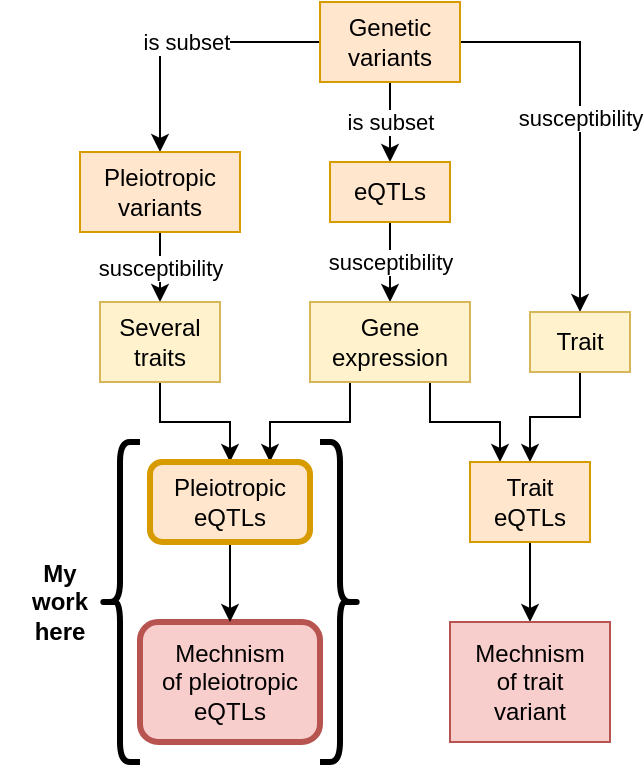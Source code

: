 <mxfile version="20.8.16" type="device"><diagram name="Page-1" id="4jnmvHTBxIrshDBZqZKS"><mxGraphModel dx="1418" dy="831" grid="1" gridSize="10" guides="1" tooltips="1" connect="1" arrows="1" fold="1" page="1" pageScale="1" pageWidth="1169" pageHeight="827" math="0" shadow="0"><root><mxCell id="0"/><mxCell id="1" parent="0"/><mxCell id="2UO9KACYVCGq0O0HUxgG-8" value="susceptibility" style="edgeStyle=orthogonalEdgeStyle;rounded=0;orthogonalLoop=1;jettySize=auto;html=1;exitX=1;exitY=0.5;exitDx=0;exitDy=0;entryX=0.5;entryY=0;entryDx=0;entryDy=0;" parent="1" source="2UO9KACYVCGq0O0HUxgG-1" target="2UO9KACYVCGq0O0HUxgG-2" edge="1"><mxGeometry relative="1" as="geometry"><Array as="points"><mxPoint x="610" y="100"/></Array></mxGeometry></mxCell><mxCell id="2UO9KACYVCGq0O0HUxgG-9" value="is subset" style="edgeStyle=orthogonalEdgeStyle;rounded=0;orthogonalLoop=1;jettySize=auto;html=1;" parent="1" source="2UO9KACYVCGq0O0HUxgG-1" target="2UO9KACYVCGq0O0HUxgG-4" edge="1"><mxGeometry relative="1" as="geometry"/></mxCell><mxCell id="2UO9KACYVCGq0O0HUxgG-16" value="is subset" style="edgeStyle=orthogonalEdgeStyle;rounded=0;orthogonalLoop=1;jettySize=auto;html=1;" parent="1" source="2UO9KACYVCGq0O0HUxgG-1" target="2UO9KACYVCGq0O0HUxgG-13" edge="1"><mxGeometry relative="1" as="geometry"/></mxCell><mxCell id="2UO9KACYVCGq0O0HUxgG-1" value="Genetic&lt;br&gt;variants" style="rounded=0;whiteSpace=wrap;html=1;fillColor=#ffe6cc;strokeColor=#d79b00;" parent="1" vertex="1"><mxGeometry x="480" y="80" width="70" height="40" as="geometry"/></mxCell><mxCell id="2UO9KACYVCGq0O0HUxgG-11" style="edgeStyle=orthogonalEdgeStyle;rounded=0;orthogonalLoop=1;jettySize=auto;html=1;" parent="1" source="2UO9KACYVCGq0O0HUxgG-2" target="2UO9KACYVCGq0O0HUxgG-7" edge="1"><mxGeometry relative="1" as="geometry"/></mxCell><mxCell id="2UO9KACYVCGq0O0HUxgG-2" value="Trait" style="rounded=0;whiteSpace=wrap;html=1;fillColor=#fff2cc;strokeColor=#d6b656;" parent="1" vertex="1"><mxGeometry x="585" y="235" width="50" height="30" as="geometry"/></mxCell><mxCell id="2UO9KACYVCGq0O0HUxgG-10" value="susceptibility" style="edgeStyle=orthogonalEdgeStyle;rounded=0;orthogonalLoop=1;jettySize=auto;html=1;" parent="1" source="2UO9KACYVCGq0O0HUxgG-4" target="2UO9KACYVCGq0O0HUxgG-5" edge="1"><mxGeometry relative="1" as="geometry"/></mxCell><mxCell id="2UO9KACYVCGq0O0HUxgG-4" value="eQTLs" style="rounded=0;whiteSpace=wrap;html=1;fillColor=#ffe6cc;strokeColor=#d79b00;" parent="1" vertex="1"><mxGeometry x="485" y="160" width="60" height="30" as="geometry"/></mxCell><mxCell id="2UO9KACYVCGq0O0HUxgG-12" style="edgeStyle=orthogonalEdgeStyle;rounded=0;orthogonalLoop=1;jettySize=auto;html=1;entryX=0.25;entryY=0;entryDx=0;entryDy=0;exitX=0.75;exitY=1;exitDx=0;exitDy=0;" parent="1" source="2UO9KACYVCGq0O0HUxgG-5" target="2UO9KACYVCGq0O0HUxgG-7" edge="1"><mxGeometry relative="1" as="geometry"/></mxCell><mxCell id="2UO9KACYVCGq0O0HUxgG-27" style="edgeStyle=orthogonalEdgeStyle;rounded=0;orthogonalLoop=1;jettySize=auto;html=1;exitX=0.25;exitY=1;exitDx=0;exitDy=0;entryX=0.75;entryY=0;entryDx=0;entryDy=0;" parent="1" source="2UO9KACYVCGq0O0HUxgG-5" target="2UO9KACYVCGq0O0HUxgG-21" edge="1"><mxGeometry relative="1" as="geometry"/></mxCell><mxCell id="2UO9KACYVCGq0O0HUxgG-5" value="Gene&lt;br&gt;expression" style="rounded=0;whiteSpace=wrap;html=1;fillColor=#fff2cc;strokeColor=#d6b656;" parent="1" vertex="1"><mxGeometry x="475" y="230" width="80" height="40" as="geometry"/></mxCell><mxCell id="2UO9KACYVCGq0O0HUxgG-29" value="" style="edgeStyle=orthogonalEdgeStyle;rounded=0;orthogonalLoop=1;jettySize=auto;html=1;" parent="1" source="2UO9KACYVCGq0O0HUxgG-7" target="2UO9KACYVCGq0O0HUxgG-18" edge="1"><mxGeometry relative="1" as="geometry"/></mxCell><mxCell id="2UO9KACYVCGq0O0HUxgG-7" value="Trait&lt;br&gt;eQTLs" style="rounded=0;whiteSpace=wrap;html=1;fillColor=#ffe6cc;strokeColor=#d79b00;" parent="1" vertex="1"><mxGeometry x="555" y="310" width="60" height="40" as="geometry"/></mxCell><mxCell id="2UO9KACYVCGq0O0HUxgG-17" value="susceptibility" style="edgeStyle=orthogonalEdgeStyle;rounded=0;orthogonalLoop=1;jettySize=auto;html=1;" parent="1" source="2UO9KACYVCGq0O0HUxgG-13" target="2UO9KACYVCGq0O0HUxgG-14" edge="1"><mxGeometry relative="1" as="geometry"/></mxCell><mxCell id="2UO9KACYVCGq0O0HUxgG-13" value="Pleiotropic&lt;br&gt;variants" style="rounded=0;whiteSpace=wrap;html=1;fillColor=#ffe6cc;strokeColor=#d79b00;" parent="1" vertex="1"><mxGeometry x="360" y="155" width="80" height="40" as="geometry"/></mxCell><mxCell id="2UO9KACYVCGq0O0HUxgG-23" style="edgeStyle=orthogonalEdgeStyle;rounded=0;orthogonalLoop=1;jettySize=auto;html=1;exitX=0.5;exitY=1;exitDx=0;exitDy=0;" parent="1" source="2UO9KACYVCGq0O0HUxgG-14" target="2UO9KACYVCGq0O0HUxgG-21" edge="1"><mxGeometry relative="1" as="geometry"/></mxCell><mxCell id="2UO9KACYVCGq0O0HUxgG-18" value="Mechnism&lt;br&gt;of trait&lt;br&gt;variant" style="rounded=0;whiteSpace=wrap;html=1;fillColor=#f8cecc;strokeColor=#b85450;" parent="1" vertex="1"><mxGeometry x="545" y="390" width="80" height="60" as="geometry"/></mxCell><mxCell id="2UO9KACYVCGq0O0HUxgG-20" value="Mechnism&lt;br&gt;of pleiotropic&lt;br&gt;eQTLs" style="rounded=1;whiteSpace=wrap;html=1;fillColor=#f8cecc;strokeColor=#b85450;shadow=0;strokeWidth=3;" parent="1" vertex="1"><mxGeometry x="390" y="390" width="90" height="60" as="geometry"/></mxCell><mxCell id="2UO9KACYVCGq0O0HUxgG-25" style="edgeStyle=orthogonalEdgeStyle;rounded=0;orthogonalLoop=1;jettySize=auto;html=1;" parent="1" source="2UO9KACYVCGq0O0HUxgG-21" target="2UO9KACYVCGq0O0HUxgG-20" edge="1"><mxGeometry relative="1" as="geometry"/></mxCell><mxCell id="2UO9KACYVCGq0O0HUxgG-21" value="Pleiotropic&lt;br&gt;eQTLs" style="rounded=1;whiteSpace=wrap;html=1;fillColor=#ffe6cc;strokeColor=#d79b00;shadow=0;strokeWidth=3;" parent="1" vertex="1"><mxGeometry x="395" y="310" width="80" height="40" as="geometry"/></mxCell><mxCell id="2UO9KACYVCGq0O0HUxgG-14" value="Several&lt;br&gt;traits" style="rounded=0;whiteSpace=wrap;html=1;fillColor=#fff2cc;strokeColor=#d6b656;" parent="1" vertex="1"><mxGeometry x="370" y="230" width="60" height="40" as="geometry"/></mxCell><mxCell id="2UO9KACYVCGq0O0HUxgG-33" value="" style="shape=curlyBracket;whiteSpace=wrap;html=1;rounded=1;labelPosition=left;verticalLabelPosition=middle;align=right;verticalAlign=middle;shadow=0;strokeWidth=3;" parent="1" vertex="1"><mxGeometry x="370" y="300" width="20" height="160" as="geometry"/></mxCell><mxCell id="2UO9KACYVCGq0O0HUxgG-34" value="&lt;b&gt;My&lt;br&gt;work&lt;br&gt;here&lt;br&gt;&lt;/b&gt;" style="text;html=1;strokeColor=none;fillColor=none;align=center;verticalAlign=middle;whiteSpace=wrap;rounded=0;" parent="1" vertex="1"><mxGeometry x="320" y="365" width="60" height="30" as="geometry"/></mxCell><mxCell id="2UO9KACYVCGq0O0HUxgG-36" value="" style="shape=curlyBracket;whiteSpace=wrap;html=1;rounded=1;flipH=1;labelPosition=right;verticalLabelPosition=middle;align=left;verticalAlign=middle;shadow=0;strokeWidth=3;" parent="1" vertex="1"><mxGeometry x="480" y="300" width="20" height="160" as="geometry"/></mxCell></root></mxGraphModel></diagram></mxfile>